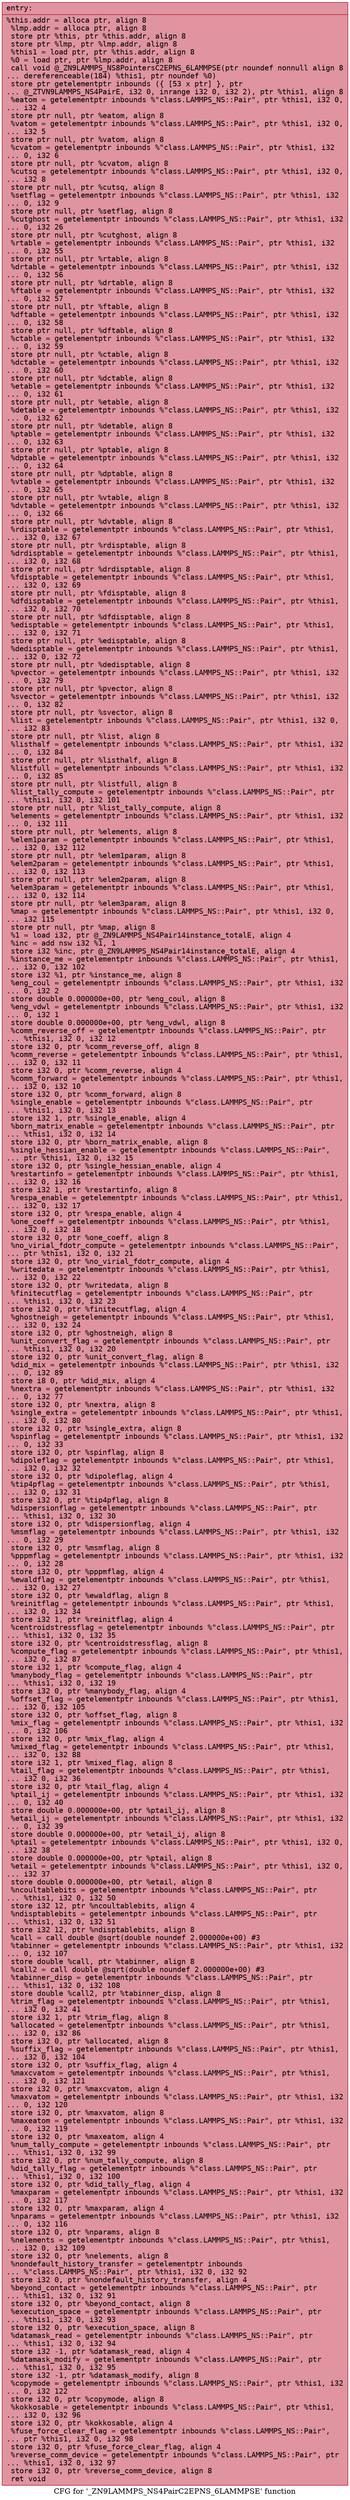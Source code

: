 digraph "CFG for '_ZN9LAMMPS_NS4PairC2EPNS_6LAMMPSE' function" {
	label="CFG for '_ZN9LAMMPS_NS4PairC2EPNS_6LAMMPSE' function";

	Node0x55f573179e80 [shape=record,color="#b70d28ff", style=filled, fillcolor="#b70d2870" fontname="Courier",label="{entry:\l|  %this.addr = alloca ptr, align 8\l  %lmp.addr = alloca ptr, align 8\l  store ptr %this, ptr %this.addr, align 8\l  store ptr %lmp, ptr %lmp.addr, align 8\l  %this1 = load ptr, ptr %this.addr, align 8\l  %0 = load ptr, ptr %lmp.addr, align 8\l  call void @_ZN9LAMMPS_NS8PointersC2EPNS_6LAMMPSE(ptr noundef nonnull align 8\l... dereferenceable(184) %this1, ptr noundef %0)\l  store ptr getelementptr inbounds (\{ [53 x ptr] \}, ptr\l... @_ZTVN9LAMMPS_NS4PairE, i32 0, inrange i32 0, i32 2), ptr %this1, align 8\l  %eatom = getelementptr inbounds %\"class.LAMMPS_NS::Pair\", ptr %this1, i32 0,\l... i32 4\l  store ptr null, ptr %eatom, align 8\l  %vatom = getelementptr inbounds %\"class.LAMMPS_NS::Pair\", ptr %this1, i32 0,\l... i32 5\l  store ptr null, ptr %vatom, align 8\l  %cvatom = getelementptr inbounds %\"class.LAMMPS_NS::Pair\", ptr %this1, i32\l... 0, i32 6\l  store ptr null, ptr %cvatom, align 8\l  %cutsq = getelementptr inbounds %\"class.LAMMPS_NS::Pair\", ptr %this1, i32 0,\l... i32 8\l  store ptr null, ptr %cutsq, align 8\l  %setflag = getelementptr inbounds %\"class.LAMMPS_NS::Pair\", ptr %this1, i32\l... 0, i32 9\l  store ptr null, ptr %setflag, align 8\l  %cutghost = getelementptr inbounds %\"class.LAMMPS_NS::Pair\", ptr %this1, i32\l... 0, i32 26\l  store ptr null, ptr %cutghost, align 8\l  %rtable = getelementptr inbounds %\"class.LAMMPS_NS::Pair\", ptr %this1, i32\l... 0, i32 55\l  store ptr null, ptr %rtable, align 8\l  %drtable = getelementptr inbounds %\"class.LAMMPS_NS::Pair\", ptr %this1, i32\l... 0, i32 56\l  store ptr null, ptr %drtable, align 8\l  %ftable = getelementptr inbounds %\"class.LAMMPS_NS::Pair\", ptr %this1, i32\l... 0, i32 57\l  store ptr null, ptr %ftable, align 8\l  %dftable = getelementptr inbounds %\"class.LAMMPS_NS::Pair\", ptr %this1, i32\l... 0, i32 58\l  store ptr null, ptr %dftable, align 8\l  %ctable = getelementptr inbounds %\"class.LAMMPS_NS::Pair\", ptr %this1, i32\l... 0, i32 59\l  store ptr null, ptr %ctable, align 8\l  %dctable = getelementptr inbounds %\"class.LAMMPS_NS::Pair\", ptr %this1, i32\l... 0, i32 60\l  store ptr null, ptr %dctable, align 8\l  %etable = getelementptr inbounds %\"class.LAMMPS_NS::Pair\", ptr %this1, i32\l... 0, i32 61\l  store ptr null, ptr %etable, align 8\l  %detable = getelementptr inbounds %\"class.LAMMPS_NS::Pair\", ptr %this1, i32\l... 0, i32 62\l  store ptr null, ptr %detable, align 8\l  %ptable = getelementptr inbounds %\"class.LAMMPS_NS::Pair\", ptr %this1, i32\l... 0, i32 63\l  store ptr null, ptr %ptable, align 8\l  %dptable = getelementptr inbounds %\"class.LAMMPS_NS::Pair\", ptr %this1, i32\l... 0, i32 64\l  store ptr null, ptr %dptable, align 8\l  %vtable = getelementptr inbounds %\"class.LAMMPS_NS::Pair\", ptr %this1, i32\l... 0, i32 65\l  store ptr null, ptr %vtable, align 8\l  %dvtable = getelementptr inbounds %\"class.LAMMPS_NS::Pair\", ptr %this1, i32\l... 0, i32 66\l  store ptr null, ptr %dvtable, align 8\l  %rdisptable = getelementptr inbounds %\"class.LAMMPS_NS::Pair\", ptr %this1,\l... i32 0, i32 67\l  store ptr null, ptr %rdisptable, align 8\l  %drdisptable = getelementptr inbounds %\"class.LAMMPS_NS::Pair\", ptr %this1,\l... i32 0, i32 68\l  store ptr null, ptr %drdisptable, align 8\l  %fdisptable = getelementptr inbounds %\"class.LAMMPS_NS::Pair\", ptr %this1,\l... i32 0, i32 69\l  store ptr null, ptr %fdisptable, align 8\l  %dfdisptable = getelementptr inbounds %\"class.LAMMPS_NS::Pair\", ptr %this1,\l... i32 0, i32 70\l  store ptr null, ptr %dfdisptable, align 8\l  %edisptable = getelementptr inbounds %\"class.LAMMPS_NS::Pair\", ptr %this1,\l... i32 0, i32 71\l  store ptr null, ptr %edisptable, align 8\l  %dedisptable = getelementptr inbounds %\"class.LAMMPS_NS::Pair\", ptr %this1,\l... i32 0, i32 72\l  store ptr null, ptr %dedisptable, align 8\l  %pvector = getelementptr inbounds %\"class.LAMMPS_NS::Pair\", ptr %this1, i32\l... 0, i32 79\l  store ptr null, ptr %pvector, align 8\l  %svector = getelementptr inbounds %\"class.LAMMPS_NS::Pair\", ptr %this1, i32\l... 0, i32 82\l  store ptr null, ptr %svector, align 8\l  %list = getelementptr inbounds %\"class.LAMMPS_NS::Pair\", ptr %this1, i32 0,\l... i32 83\l  store ptr null, ptr %list, align 8\l  %listhalf = getelementptr inbounds %\"class.LAMMPS_NS::Pair\", ptr %this1, i32\l... 0, i32 84\l  store ptr null, ptr %listhalf, align 8\l  %listfull = getelementptr inbounds %\"class.LAMMPS_NS::Pair\", ptr %this1, i32\l... 0, i32 85\l  store ptr null, ptr %listfull, align 8\l  %list_tally_compute = getelementptr inbounds %\"class.LAMMPS_NS::Pair\", ptr\l... %this1, i32 0, i32 101\l  store ptr null, ptr %list_tally_compute, align 8\l  %elements = getelementptr inbounds %\"class.LAMMPS_NS::Pair\", ptr %this1, i32\l... 0, i32 111\l  store ptr null, ptr %elements, align 8\l  %elem1param = getelementptr inbounds %\"class.LAMMPS_NS::Pair\", ptr %this1,\l... i32 0, i32 112\l  store ptr null, ptr %elem1param, align 8\l  %elem2param = getelementptr inbounds %\"class.LAMMPS_NS::Pair\", ptr %this1,\l... i32 0, i32 113\l  store ptr null, ptr %elem2param, align 8\l  %elem3param = getelementptr inbounds %\"class.LAMMPS_NS::Pair\", ptr %this1,\l... i32 0, i32 114\l  store ptr null, ptr %elem3param, align 8\l  %map = getelementptr inbounds %\"class.LAMMPS_NS::Pair\", ptr %this1, i32 0,\l... i32 115\l  store ptr null, ptr %map, align 8\l  %1 = load i32, ptr @_ZN9LAMMPS_NS4Pair14instance_totalE, align 4\l  %inc = add nsw i32 %1, 1\l  store i32 %inc, ptr @_ZN9LAMMPS_NS4Pair14instance_totalE, align 4\l  %instance_me = getelementptr inbounds %\"class.LAMMPS_NS::Pair\", ptr %this1,\l... i32 0, i32 102\l  store i32 %1, ptr %instance_me, align 8\l  %eng_coul = getelementptr inbounds %\"class.LAMMPS_NS::Pair\", ptr %this1, i32\l... 0, i32 2\l  store double 0.000000e+00, ptr %eng_coul, align 8\l  %eng_vdwl = getelementptr inbounds %\"class.LAMMPS_NS::Pair\", ptr %this1, i32\l... 0, i32 1\l  store double 0.000000e+00, ptr %eng_vdwl, align 8\l  %comm_reverse_off = getelementptr inbounds %\"class.LAMMPS_NS::Pair\", ptr\l... %this1, i32 0, i32 12\l  store i32 0, ptr %comm_reverse_off, align 8\l  %comm_reverse = getelementptr inbounds %\"class.LAMMPS_NS::Pair\", ptr %this1,\l... i32 0, i32 11\l  store i32 0, ptr %comm_reverse, align 4\l  %comm_forward = getelementptr inbounds %\"class.LAMMPS_NS::Pair\", ptr %this1,\l... i32 0, i32 10\l  store i32 0, ptr %comm_forward, align 8\l  %single_enable = getelementptr inbounds %\"class.LAMMPS_NS::Pair\", ptr\l... %this1, i32 0, i32 13\l  store i32 1, ptr %single_enable, align 4\l  %born_matrix_enable = getelementptr inbounds %\"class.LAMMPS_NS::Pair\", ptr\l... %this1, i32 0, i32 14\l  store i32 0, ptr %born_matrix_enable, align 8\l  %single_hessian_enable = getelementptr inbounds %\"class.LAMMPS_NS::Pair\",\l... ptr %this1, i32 0, i32 15\l  store i32 0, ptr %single_hessian_enable, align 4\l  %restartinfo = getelementptr inbounds %\"class.LAMMPS_NS::Pair\", ptr %this1,\l... i32 0, i32 16\l  store i32 1, ptr %restartinfo, align 8\l  %respa_enable = getelementptr inbounds %\"class.LAMMPS_NS::Pair\", ptr %this1,\l... i32 0, i32 17\l  store i32 0, ptr %respa_enable, align 4\l  %one_coeff = getelementptr inbounds %\"class.LAMMPS_NS::Pair\", ptr %this1,\l... i32 0, i32 18\l  store i32 0, ptr %one_coeff, align 8\l  %no_virial_fdotr_compute = getelementptr inbounds %\"class.LAMMPS_NS::Pair\",\l... ptr %this1, i32 0, i32 21\l  store i32 0, ptr %no_virial_fdotr_compute, align 4\l  %writedata = getelementptr inbounds %\"class.LAMMPS_NS::Pair\", ptr %this1,\l... i32 0, i32 22\l  store i32 0, ptr %writedata, align 8\l  %finitecutflag = getelementptr inbounds %\"class.LAMMPS_NS::Pair\", ptr\l... %this1, i32 0, i32 23\l  store i32 0, ptr %finitecutflag, align 4\l  %ghostneigh = getelementptr inbounds %\"class.LAMMPS_NS::Pair\", ptr %this1,\l... i32 0, i32 24\l  store i32 0, ptr %ghostneigh, align 8\l  %unit_convert_flag = getelementptr inbounds %\"class.LAMMPS_NS::Pair\", ptr\l... %this1, i32 0, i32 20\l  store i32 0, ptr %unit_convert_flag, align 8\l  %did_mix = getelementptr inbounds %\"class.LAMMPS_NS::Pair\", ptr %this1, i32\l... 0, i32 89\l  store i8 0, ptr %did_mix, align 4\l  %nextra = getelementptr inbounds %\"class.LAMMPS_NS::Pair\", ptr %this1, i32\l... 0, i32 77\l  store i32 0, ptr %nextra, align 8\l  %single_extra = getelementptr inbounds %\"class.LAMMPS_NS::Pair\", ptr %this1,\l... i32 0, i32 80\l  store i32 0, ptr %single_extra, align 8\l  %spinflag = getelementptr inbounds %\"class.LAMMPS_NS::Pair\", ptr %this1, i32\l... 0, i32 33\l  store i32 0, ptr %spinflag, align 8\l  %dipoleflag = getelementptr inbounds %\"class.LAMMPS_NS::Pair\", ptr %this1,\l... i32 0, i32 32\l  store i32 0, ptr %dipoleflag, align 4\l  %tip4pflag = getelementptr inbounds %\"class.LAMMPS_NS::Pair\", ptr %this1,\l... i32 0, i32 31\l  store i32 0, ptr %tip4pflag, align 8\l  %dispersionflag = getelementptr inbounds %\"class.LAMMPS_NS::Pair\", ptr\l... %this1, i32 0, i32 30\l  store i32 0, ptr %dispersionflag, align 4\l  %msmflag = getelementptr inbounds %\"class.LAMMPS_NS::Pair\", ptr %this1, i32\l... 0, i32 29\l  store i32 0, ptr %msmflag, align 8\l  %pppmflag = getelementptr inbounds %\"class.LAMMPS_NS::Pair\", ptr %this1, i32\l... 0, i32 28\l  store i32 0, ptr %pppmflag, align 4\l  %ewaldflag = getelementptr inbounds %\"class.LAMMPS_NS::Pair\", ptr %this1,\l... i32 0, i32 27\l  store i32 0, ptr %ewaldflag, align 8\l  %reinitflag = getelementptr inbounds %\"class.LAMMPS_NS::Pair\", ptr %this1,\l... i32 0, i32 34\l  store i32 1, ptr %reinitflag, align 4\l  %centroidstressflag = getelementptr inbounds %\"class.LAMMPS_NS::Pair\", ptr\l... %this1, i32 0, i32 35\l  store i32 0, ptr %centroidstressflag, align 8\l  %compute_flag = getelementptr inbounds %\"class.LAMMPS_NS::Pair\", ptr %this1,\l... i32 0, i32 87\l  store i32 1, ptr %compute_flag, align 4\l  %manybody_flag = getelementptr inbounds %\"class.LAMMPS_NS::Pair\", ptr\l... %this1, i32 0, i32 19\l  store i32 0, ptr %manybody_flag, align 4\l  %offset_flag = getelementptr inbounds %\"class.LAMMPS_NS::Pair\", ptr %this1,\l... i32 0, i32 105\l  store i32 0, ptr %offset_flag, align 8\l  %mix_flag = getelementptr inbounds %\"class.LAMMPS_NS::Pair\", ptr %this1, i32\l... 0, i32 106\l  store i32 0, ptr %mix_flag, align 4\l  %mixed_flag = getelementptr inbounds %\"class.LAMMPS_NS::Pair\", ptr %this1,\l... i32 0, i32 88\l  store i32 1, ptr %mixed_flag, align 8\l  %tail_flag = getelementptr inbounds %\"class.LAMMPS_NS::Pair\", ptr %this1,\l... i32 0, i32 36\l  store i32 0, ptr %tail_flag, align 4\l  %ptail_ij = getelementptr inbounds %\"class.LAMMPS_NS::Pair\", ptr %this1, i32\l... 0, i32 40\l  store double 0.000000e+00, ptr %ptail_ij, align 8\l  %etail_ij = getelementptr inbounds %\"class.LAMMPS_NS::Pair\", ptr %this1, i32\l... 0, i32 39\l  store double 0.000000e+00, ptr %etail_ij, align 8\l  %ptail = getelementptr inbounds %\"class.LAMMPS_NS::Pair\", ptr %this1, i32 0,\l... i32 38\l  store double 0.000000e+00, ptr %ptail, align 8\l  %etail = getelementptr inbounds %\"class.LAMMPS_NS::Pair\", ptr %this1, i32 0,\l... i32 37\l  store double 0.000000e+00, ptr %etail, align 8\l  %ncoultablebits = getelementptr inbounds %\"class.LAMMPS_NS::Pair\", ptr\l... %this1, i32 0, i32 50\l  store i32 12, ptr %ncoultablebits, align 4\l  %ndisptablebits = getelementptr inbounds %\"class.LAMMPS_NS::Pair\", ptr\l... %this1, i32 0, i32 51\l  store i32 12, ptr %ndisptablebits, align 8\l  %call = call double @sqrt(double noundef 2.000000e+00) #3\l  %tabinner = getelementptr inbounds %\"class.LAMMPS_NS::Pair\", ptr %this1, i32\l... 0, i32 107\l  store double %call, ptr %tabinner, align 8\l  %call2 = call double @sqrt(double noundef 2.000000e+00) #3\l  %tabinner_disp = getelementptr inbounds %\"class.LAMMPS_NS::Pair\", ptr\l... %this1, i32 0, i32 108\l  store double %call2, ptr %tabinner_disp, align 8\l  %trim_flag = getelementptr inbounds %\"class.LAMMPS_NS::Pair\", ptr %this1,\l... i32 0, i32 41\l  store i32 1, ptr %trim_flag, align 8\l  %allocated = getelementptr inbounds %\"class.LAMMPS_NS::Pair\", ptr %this1,\l... i32 0, i32 86\l  store i32 0, ptr %allocated, align 8\l  %suffix_flag = getelementptr inbounds %\"class.LAMMPS_NS::Pair\", ptr %this1,\l... i32 0, i32 104\l  store i32 0, ptr %suffix_flag, align 4\l  %maxcvatom = getelementptr inbounds %\"class.LAMMPS_NS::Pair\", ptr %this1,\l... i32 0, i32 121\l  store i32 0, ptr %maxcvatom, align 4\l  %maxvatom = getelementptr inbounds %\"class.LAMMPS_NS::Pair\", ptr %this1, i32\l... 0, i32 120\l  store i32 0, ptr %maxvatom, align 8\l  %maxeatom = getelementptr inbounds %\"class.LAMMPS_NS::Pair\", ptr %this1, i32\l... 0, i32 119\l  store i32 0, ptr %maxeatom, align 4\l  %num_tally_compute = getelementptr inbounds %\"class.LAMMPS_NS::Pair\", ptr\l... %this1, i32 0, i32 99\l  store i32 0, ptr %num_tally_compute, align 8\l  %did_tally_flag = getelementptr inbounds %\"class.LAMMPS_NS::Pair\", ptr\l... %this1, i32 0, i32 100\l  store i32 0, ptr %did_tally_flag, align 4\l  %maxparam = getelementptr inbounds %\"class.LAMMPS_NS::Pair\", ptr %this1, i32\l... 0, i32 117\l  store i32 0, ptr %maxparam, align 4\l  %nparams = getelementptr inbounds %\"class.LAMMPS_NS::Pair\", ptr %this1, i32\l... 0, i32 116\l  store i32 0, ptr %nparams, align 8\l  %nelements = getelementptr inbounds %\"class.LAMMPS_NS::Pair\", ptr %this1,\l... i32 0, i32 109\l  store i32 0, ptr %nelements, align 8\l  %nondefault_history_transfer = getelementptr inbounds\l... %\"class.LAMMPS_NS::Pair\", ptr %this1, i32 0, i32 92\l  store i32 0, ptr %nondefault_history_transfer, align 4\l  %beyond_contact = getelementptr inbounds %\"class.LAMMPS_NS::Pair\", ptr\l... %this1, i32 0, i32 91\l  store i32 0, ptr %beyond_contact, align 8\l  %execution_space = getelementptr inbounds %\"class.LAMMPS_NS::Pair\", ptr\l... %this1, i32 0, i32 93\l  store i32 0, ptr %execution_space, align 8\l  %datamask_read = getelementptr inbounds %\"class.LAMMPS_NS::Pair\", ptr\l... %this1, i32 0, i32 94\l  store i32 -1, ptr %datamask_read, align 4\l  %datamask_modify = getelementptr inbounds %\"class.LAMMPS_NS::Pair\", ptr\l... %this1, i32 0, i32 95\l  store i32 -1, ptr %datamask_modify, align 8\l  %copymode = getelementptr inbounds %\"class.LAMMPS_NS::Pair\", ptr %this1, i32\l... 0, i32 122\l  store i32 0, ptr %copymode, align 8\l  %kokkosable = getelementptr inbounds %\"class.LAMMPS_NS::Pair\", ptr %this1,\l... i32 0, i32 96\l  store i32 0, ptr %kokkosable, align 4\l  %fuse_force_clear_flag = getelementptr inbounds %\"class.LAMMPS_NS::Pair\",\l... ptr %this1, i32 0, i32 98\l  store i32 0, ptr %fuse_force_clear_flag, align 4\l  %reverse_comm_device = getelementptr inbounds %\"class.LAMMPS_NS::Pair\", ptr\l... %this1, i32 0, i32 97\l  store i32 0, ptr %reverse_comm_device, align 8\l  ret void\l}"];
}
